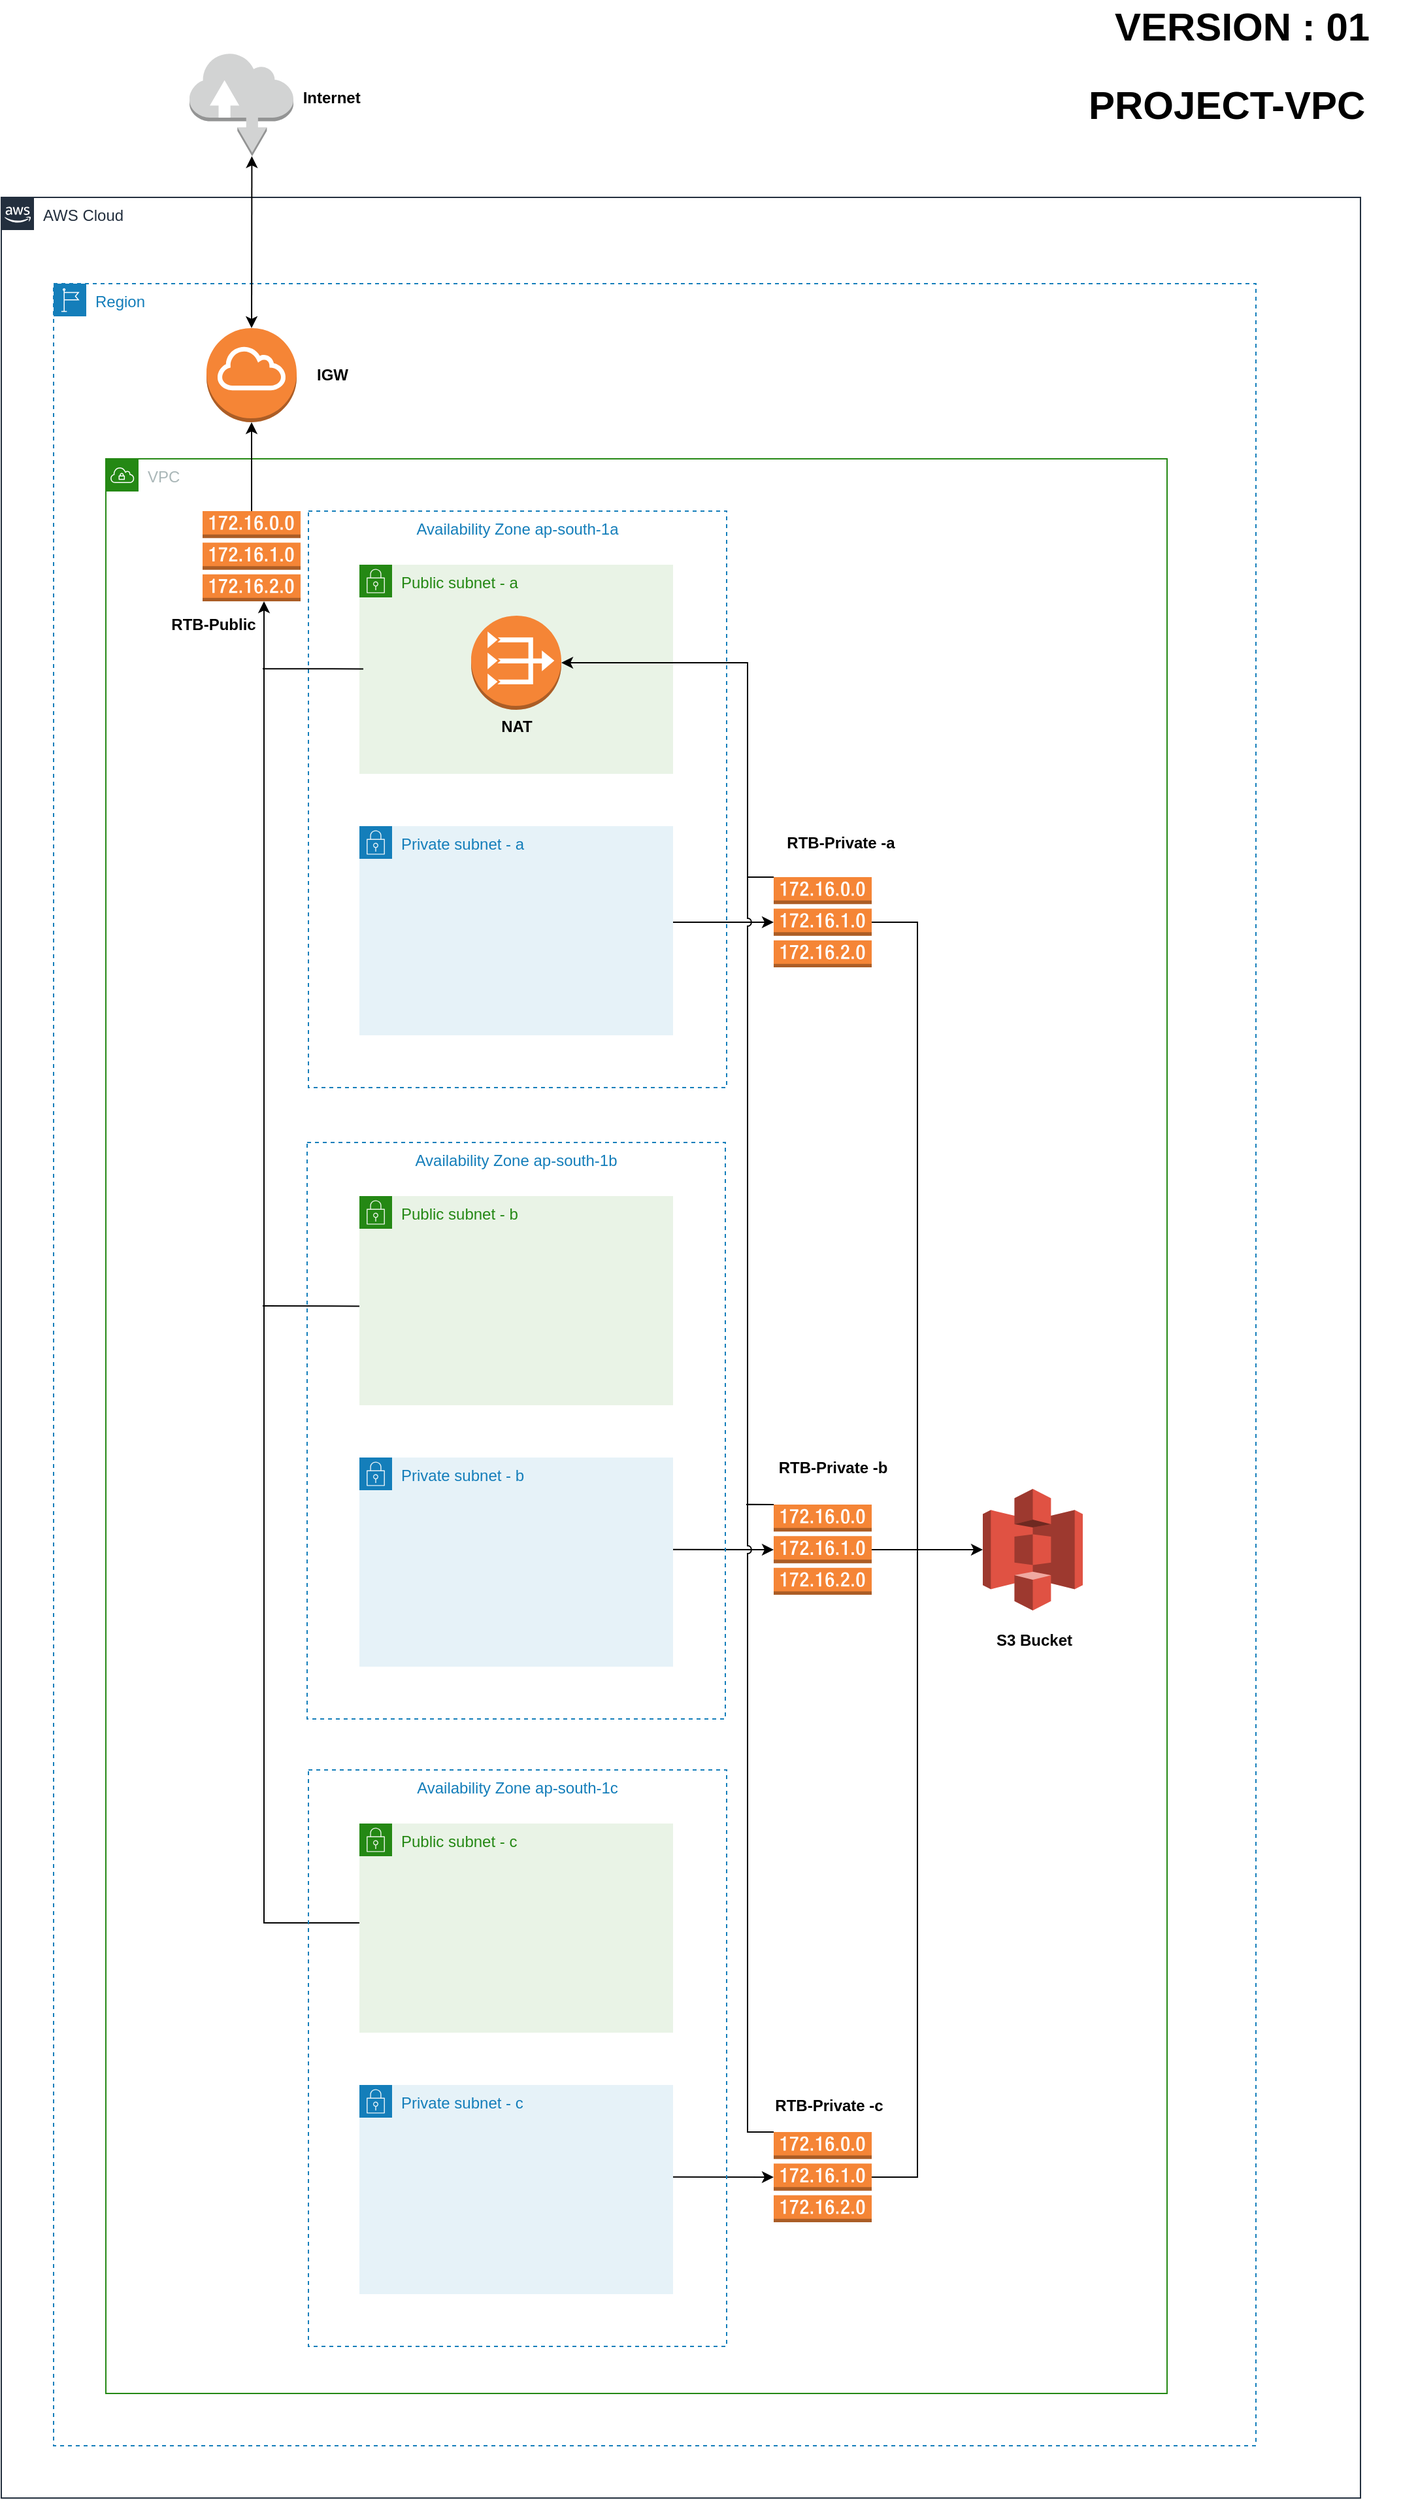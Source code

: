 <mxfile version="20.3.7" type="github">
  <diagram id="Ht1M8jgEwFfnCIfOTk4-" name="Page-1">
    <mxGraphModel dx="1038" dy="591" grid="0" gridSize="10" guides="1" tooltips="1" connect="1" arrows="1" fold="1" page="1" pageScale="1" pageWidth="1169" pageHeight="827" math="0" shadow="0">
      <root>
        <mxCell id="0" />
        <mxCell id="1" parent="0" />
        <mxCell id="yh2Z_HXWTSBjQ_RDfmCq-59" style="edgeStyle=orthogonalEdgeStyle;rounded=0;jumpStyle=arc;orthogonalLoop=1;jettySize=auto;html=1;startArrow=classic;startFill=1;endArrow=none;endFill=0;" parent="1" source="yh2Z_HXWTSBjQ_RDfmCq-69" edge="1">
          <mxGeometry relative="1" as="geometry">
            <mxPoint x="284.5" y="372" as="sourcePoint" />
            <mxPoint x="354" y="1520" as="targetPoint" />
            <Array as="points">
              <mxPoint x="281" y="1520" />
            </Array>
          </mxGeometry>
        </mxCell>
        <mxCell id="yh2Z_HXWTSBjQ_RDfmCq-1" value="PROJECT-VPC" style="text;html=1;resizable=0;points=[];autosize=1;align=left;verticalAlign=top;spacingTop=-4;fontSize=30;fontStyle=1" parent="1" vertex="1">
          <mxGeometry x="910" y="108.75" width="240" height="40" as="geometry" />
        </mxCell>
        <mxCell id="yh2Z_HXWTSBjQ_RDfmCq-2" value="VERSION : 01" style="text;html=1;resizable=0;points=[];autosize=1;align=left;verticalAlign=top;spacingTop=-4;fontSize=30;fontStyle=1" parent="1" vertex="1">
          <mxGeometry x="930" y="49" width="220" height="40" as="geometry" />
        </mxCell>
        <mxCell id="yh2Z_HXWTSBjQ_RDfmCq-16" value="AWS Cloud" style="points=[[0,0],[0.25,0],[0.5,0],[0.75,0],[1,0],[1,0.25],[1,0.5],[1,0.75],[1,1],[0.75,1],[0.5,1],[0.25,1],[0,1],[0,0.75],[0,0.5],[0,0.25]];outlineConnect=0;gradientColor=none;html=1;whiteSpace=wrap;fontSize=12;fontStyle=0;container=1;pointerEvents=0;collapsible=0;recursiveResize=0;shape=mxgraph.aws4.group;grIcon=mxgraph.aws4.group_aws_cloud_alt;strokeColor=#232F3E;fillColor=none;verticalAlign=top;align=left;spacingLeft=30;fontColor=#232F3E;dashed=0;" parent="1" vertex="1">
          <mxGeometry x="80" y="200" width="1040" height="1760" as="geometry" />
        </mxCell>
        <mxCell id="yh2Z_HXWTSBjQ_RDfmCq-18" value="Region" style="points=[[0,0],[0.25,0],[0.5,0],[0.75,0],[1,0],[1,0.25],[1,0.5],[1,0.75],[1,1],[0.75,1],[0.5,1],[0.25,1],[0,1],[0,0.75],[0,0.5],[0,0.25]];outlineConnect=0;gradientColor=none;html=1;whiteSpace=wrap;fontSize=12;fontStyle=0;container=1;pointerEvents=0;collapsible=0;recursiveResize=0;shape=mxgraph.aws4.group;grIcon=mxgraph.aws4.group_region;strokeColor=#147EBA;fillColor=none;verticalAlign=top;align=left;spacingLeft=30;fontColor=#147EBA;dashed=1;" parent="yh2Z_HXWTSBjQ_RDfmCq-16" vertex="1">
          <mxGeometry x="40" y="66" width="920" height="1654" as="geometry" />
        </mxCell>
        <mxCell id="yh2Z_HXWTSBjQ_RDfmCq-36" value="" style="outlineConnect=0;dashed=0;verticalLabelPosition=bottom;verticalAlign=top;align=center;html=1;shape=mxgraph.aws3.internet_gateway;fillColor=#F58536;gradientColor=none;" parent="yh2Z_HXWTSBjQ_RDfmCq-18" vertex="1">
          <mxGeometry x="117" y="34" width="69" height="72" as="geometry" />
        </mxCell>
        <mxCell id="yh2Z_HXWTSBjQ_RDfmCq-100" value="&lt;b&gt;IGW&lt;/b&gt;" style="text;html=1;resizable=0;autosize=1;align=center;verticalAlign=middle;points=[];fillColor=none;strokeColor=none;rounded=0;" parent="yh2Z_HXWTSBjQ_RDfmCq-18" vertex="1">
          <mxGeometry x="192" y="57" width="42" height="26" as="geometry" />
        </mxCell>
        <mxCell id="yh2Z_HXWTSBjQ_RDfmCq-19" value="VPC" style="points=[[0,0],[0.25,0],[0.5,0],[0.75,0],[1,0],[1,0.25],[1,0.5],[1,0.75],[1,1],[0.75,1],[0.5,1],[0.25,1],[0,1],[0,0.75],[0,0.5],[0,0.25]];outlineConnect=0;gradientColor=none;html=1;whiteSpace=wrap;fontSize=12;fontStyle=0;container=1;pointerEvents=0;collapsible=0;recursiveResize=0;shape=mxgraph.aws4.group;grIcon=mxgraph.aws4.group_vpc;strokeColor=#248814;fillColor=none;verticalAlign=top;align=left;spacingLeft=30;fontColor=#AAB7B8;dashed=0;" parent="1" vertex="1">
          <mxGeometry x="160" y="400" width="812" height="1480" as="geometry" />
        </mxCell>
        <mxCell id="yh2Z_HXWTSBjQ_RDfmCq-58" style="edgeStyle=orthogonalEdgeStyle;rounded=0;jumpStyle=arc;orthogonalLoop=1;jettySize=auto;html=1;exitX=0;exitY=0.5;exitDx=0;exitDy=0;exitPerimeter=0;entryX=0.706;entryY=0.706;entryDx=0;entryDy=0;entryPerimeter=0;startArrow=classic;startFill=1;endArrow=none;endFill=0;" parent="yh2Z_HXWTSBjQ_RDfmCq-19" source="yh2Z_HXWTSBjQ_RDfmCq-38" target="yh2Z_HXWTSBjQ_RDfmCq-26" edge="1">
          <mxGeometry relative="1" as="geometry" />
        </mxCell>
        <mxCell id="yh2Z_HXWTSBjQ_RDfmCq-55" style="edgeStyle=orthogonalEdgeStyle;rounded=0;jumpStyle=arc;orthogonalLoop=1;jettySize=auto;html=1;exitX=0;exitY=0.5;exitDx=0;exitDy=0;exitPerimeter=0;entryX=0.866;entryY=0.706;entryDx=0;entryDy=0;entryPerimeter=0;startArrow=classic;startFill=1;endArrow=none;endFill=0;" parent="yh2Z_HXWTSBjQ_RDfmCq-19" source="yh2Z_HXWTSBjQ_RDfmCq-40" edge="1">
          <mxGeometry relative="1" as="geometry">
            <mxPoint x="431.12" y="1314.346" as="targetPoint" />
          </mxGeometry>
        </mxCell>
        <mxCell id="yh2Z_HXWTSBjQ_RDfmCq-20" value="Availability Zone ap-south-1a" style="fillColor=none;strokeColor=#147EBA;dashed=1;verticalAlign=top;fontStyle=0;fontColor=#147EBA;" parent="yh2Z_HXWTSBjQ_RDfmCq-19" vertex="1">
          <mxGeometry x="155" y="40" width="320" height="441" as="geometry" />
        </mxCell>
        <mxCell id="yh2Z_HXWTSBjQ_RDfmCq-24" value="Private subnet - a" style="points=[[0,0],[0.25,0],[0.5,0],[0.75,0],[1,0],[1,0.25],[1,0.5],[1,0.75],[1,1],[0.75,1],[0.5,1],[0.25,1],[0,1],[0,0.75],[0,0.5],[0,0.25]];outlineConnect=0;gradientColor=none;html=1;whiteSpace=wrap;fontSize=12;fontStyle=0;container=1;pointerEvents=0;collapsible=0;recursiveResize=0;shape=mxgraph.aws4.group;grIcon=mxgraph.aws4.group_security_group;grStroke=0;strokeColor=#147EBA;fillColor=#E6F2F8;verticalAlign=top;align=left;spacingLeft=30;fontColor=#147EBA;dashed=0;" parent="yh2Z_HXWTSBjQ_RDfmCq-19" vertex="1">
          <mxGeometry x="194" y="281" width="240" height="160" as="geometry" />
        </mxCell>
        <mxCell id="yh2Z_HXWTSBjQ_RDfmCq-25" value="Public subnet - a" style="points=[[0,0],[0.25,0],[0.5,0],[0.75,0],[1,0],[1,0.25],[1,0.5],[1,0.75],[1,1],[0.75,1],[0.5,1],[0.25,1],[0,1],[0,0.75],[0,0.5],[0,0.25]];outlineConnect=0;gradientColor=none;html=1;whiteSpace=wrap;fontSize=12;fontStyle=0;container=1;pointerEvents=0;collapsible=0;recursiveResize=0;shape=mxgraph.aws4.group;grIcon=mxgraph.aws4.group_security_group;grStroke=0;strokeColor=#248814;fillColor=#E9F3E6;verticalAlign=top;align=left;spacingLeft=30;fontColor=#248814;dashed=0;" parent="yh2Z_HXWTSBjQ_RDfmCq-19" vertex="1">
          <mxGeometry x="194" y="81" width="240" height="160" as="geometry" />
        </mxCell>
        <mxCell id="yh2Z_HXWTSBjQ_RDfmCq-39" value="" style="outlineConnect=0;dashed=0;verticalLabelPosition=bottom;verticalAlign=top;align=center;html=1;shape=mxgraph.aws3.vpc_nat_gateway;fillColor=#F58536;gradientColor=none;" parent="yh2Z_HXWTSBjQ_RDfmCq-25" vertex="1">
          <mxGeometry x="85.5" y="39" width="69" height="72" as="geometry" />
        </mxCell>
        <mxCell id="yh2Z_HXWTSBjQ_RDfmCq-26" value="Availability Zone ap-south-1b" style="fillColor=none;strokeColor=#147EBA;dashed=1;verticalAlign=top;fontStyle=0;fontColor=#147EBA;" parent="yh2Z_HXWTSBjQ_RDfmCq-19" vertex="1">
          <mxGeometry x="154" y="523" width="320" height="441" as="geometry" />
        </mxCell>
        <mxCell id="yh2Z_HXWTSBjQ_RDfmCq-27" value="Private subnet - b" style="points=[[0,0],[0.25,0],[0.5,0],[0.75,0],[1,0],[1,0.25],[1,0.5],[1,0.75],[1,1],[0.75,1],[0.5,1],[0.25,1],[0,1],[0,0.75],[0,0.5],[0,0.25]];outlineConnect=0;gradientColor=none;html=1;whiteSpace=wrap;fontSize=12;fontStyle=0;container=1;pointerEvents=0;collapsible=0;recursiveResize=0;shape=mxgraph.aws4.group;grIcon=mxgraph.aws4.group_security_group;grStroke=0;strokeColor=#147EBA;fillColor=#E6F2F8;verticalAlign=top;align=left;spacingLeft=30;fontColor=#147EBA;dashed=0;" parent="yh2Z_HXWTSBjQ_RDfmCq-19" vertex="1">
          <mxGeometry x="194" y="764" width="240" height="160" as="geometry" />
        </mxCell>
        <mxCell id="yh2Z_HXWTSBjQ_RDfmCq-28" value="Public subnet - b" style="points=[[0,0],[0.25,0],[0.5,0],[0.75,0],[1,0],[1,0.25],[1,0.5],[1,0.75],[1,1],[0.75,1],[0.5,1],[0.25,1],[0,1],[0,0.75],[0,0.5],[0,0.25]];outlineConnect=0;gradientColor=none;html=1;whiteSpace=wrap;fontSize=12;fontStyle=0;container=1;pointerEvents=0;collapsible=0;recursiveResize=0;shape=mxgraph.aws4.group;grIcon=mxgraph.aws4.group_security_group;grStroke=0;strokeColor=#248814;fillColor=#E9F3E6;verticalAlign=top;align=left;spacingLeft=30;fontColor=#248814;dashed=0;" parent="yh2Z_HXWTSBjQ_RDfmCq-19" vertex="1">
          <mxGeometry x="194" y="564" width="240" height="160" as="geometry" />
        </mxCell>
        <mxCell id="yh2Z_HXWTSBjQ_RDfmCq-29" value="Availability Zone ap-south-1c" style="fillColor=none;strokeColor=#147EBA;dashed=1;verticalAlign=top;fontStyle=0;fontColor=#147EBA;" parent="yh2Z_HXWTSBjQ_RDfmCq-19" vertex="1">
          <mxGeometry x="155" y="1003" width="320" height="441" as="geometry" />
        </mxCell>
        <mxCell id="yh2Z_HXWTSBjQ_RDfmCq-30" value="Private subnet - c" style="points=[[0,0],[0.25,0],[0.5,0],[0.75,0],[1,0],[1,0.25],[1,0.5],[1,0.75],[1,1],[0.75,1],[0.5,1],[0.25,1],[0,1],[0,0.75],[0,0.5],[0,0.25]];outlineConnect=0;gradientColor=none;html=1;whiteSpace=wrap;fontSize=12;fontStyle=0;container=1;pointerEvents=0;collapsible=0;recursiveResize=0;shape=mxgraph.aws4.group;grIcon=mxgraph.aws4.group_security_group;grStroke=0;strokeColor=#147EBA;fillColor=#E6F2F8;verticalAlign=top;align=left;spacingLeft=30;fontColor=#147EBA;dashed=0;" parent="yh2Z_HXWTSBjQ_RDfmCq-19" vertex="1">
          <mxGeometry x="194" y="1244" width="240" height="160" as="geometry" />
        </mxCell>
        <mxCell id="yh2Z_HXWTSBjQ_RDfmCq-31" value="Public subnet - c" style="points=[[0,0],[0.25,0],[0.5,0],[0.75,0],[1,0],[1,0.25],[1,0.5],[1,0.75],[1,1],[0.75,1],[0.5,1],[0.25,1],[0,1],[0,0.75],[0,0.5],[0,0.25]];outlineConnect=0;gradientColor=none;html=1;whiteSpace=wrap;fontSize=12;fontStyle=0;container=1;pointerEvents=0;collapsible=0;recursiveResize=0;shape=mxgraph.aws4.group;grIcon=mxgraph.aws4.group_security_group;grStroke=0;strokeColor=#248814;fillColor=#E9F3E6;verticalAlign=top;align=left;spacingLeft=30;fontColor=#248814;dashed=0;" parent="yh2Z_HXWTSBjQ_RDfmCq-19" vertex="1">
          <mxGeometry x="194" y="1044" width="240" height="160" as="geometry" />
        </mxCell>
        <mxCell id="yh2Z_HXWTSBjQ_RDfmCq-53" style="edgeStyle=orthogonalEdgeStyle;rounded=0;jumpStyle=arc;orthogonalLoop=1;jettySize=auto;html=1;exitX=0;exitY=0.5;exitDx=0;exitDy=0;exitPerimeter=0;startArrow=classic;startFill=1;endArrow=none;endFill=0;" parent="yh2Z_HXWTSBjQ_RDfmCq-19" source="yh2Z_HXWTSBjQ_RDfmCq-32" target="yh2Z_HXWTSBjQ_RDfmCq-24" edge="1">
          <mxGeometry relative="1" as="geometry">
            <Array as="points">
              <mxPoint x="451" y="354" />
              <mxPoint x="451" y="354" />
            </Array>
          </mxGeometry>
        </mxCell>
        <mxCell id="yh2Z_HXWTSBjQ_RDfmCq-32" value="" style="outlineConnect=0;dashed=0;verticalLabelPosition=bottom;verticalAlign=top;align=center;html=1;shape=mxgraph.aws3.route_table;fillColor=#F58536;gradientColor=none;" parent="yh2Z_HXWTSBjQ_RDfmCq-19" vertex="1">
          <mxGeometry x="511" y="320" width="75" height="69" as="geometry" />
        </mxCell>
        <mxCell id="yh2Z_HXWTSBjQ_RDfmCq-38" value="" style="outlineConnect=0;dashed=0;verticalLabelPosition=bottom;verticalAlign=top;align=center;html=1;shape=mxgraph.aws3.route_table;fillColor=#F58536;gradientColor=none;" parent="yh2Z_HXWTSBjQ_RDfmCq-19" vertex="1">
          <mxGeometry x="511" y="800" width="75" height="69" as="geometry" />
        </mxCell>
        <mxCell id="yh2Z_HXWTSBjQ_RDfmCq-42" style="edgeStyle=orthogonalEdgeStyle;rounded=0;orthogonalLoop=1;jettySize=auto;html=1;exitX=0;exitY=0;exitDx=0;exitDy=0;exitPerimeter=0;entryX=1;entryY=0.5;entryDx=0;entryDy=0;entryPerimeter=0;startArrow=none;startFill=0;endArrow=classic;endFill=1;jumpStyle=arc;" parent="yh2Z_HXWTSBjQ_RDfmCq-19" source="yh2Z_HXWTSBjQ_RDfmCq-40" target="yh2Z_HXWTSBjQ_RDfmCq-39" edge="1">
          <mxGeometry relative="1" as="geometry">
            <Array as="points">
              <mxPoint x="491" y="1280" />
              <mxPoint x="491" y="156" />
            </Array>
          </mxGeometry>
        </mxCell>
        <mxCell id="yh2Z_HXWTSBjQ_RDfmCq-46" style="edgeStyle=orthogonalEdgeStyle;rounded=0;orthogonalLoop=1;jettySize=auto;html=1;exitX=1;exitY=0.5;exitDx=0;exitDy=0;exitPerimeter=0;entryX=1;entryY=0.5;entryDx=0;entryDy=0;entryPerimeter=0;startArrow=none;startFill=0;endArrow=none;endFill=0;" parent="yh2Z_HXWTSBjQ_RDfmCq-19" source="yh2Z_HXWTSBjQ_RDfmCq-40" target="yh2Z_HXWTSBjQ_RDfmCq-32" edge="1">
          <mxGeometry relative="1" as="geometry">
            <Array as="points">
              <mxPoint x="621" y="1314" />
              <mxPoint x="621" y="354" />
            </Array>
          </mxGeometry>
        </mxCell>
        <mxCell id="yh2Z_HXWTSBjQ_RDfmCq-40" value="" style="outlineConnect=0;dashed=0;verticalLabelPosition=bottom;verticalAlign=top;align=center;html=1;shape=mxgraph.aws3.route_table;fillColor=#F58536;gradientColor=none;" parent="yh2Z_HXWTSBjQ_RDfmCq-19" vertex="1">
          <mxGeometry x="511" y="1280" width="75" height="69" as="geometry" />
        </mxCell>
        <mxCell id="yh2Z_HXWTSBjQ_RDfmCq-45" value="" style="outlineConnect=0;dashed=0;verticalLabelPosition=bottom;verticalAlign=top;align=center;html=1;shape=mxgraph.aws3.s3;fillColor=#E05243;gradientColor=none;" parent="yh2Z_HXWTSBjQ_RDfmCq-19" vertex="1">
          <mxGeometry x="671" y="788" width="76.5" height="93" as="geometry" />
        </mxCell>
        <mxCell id="yh2Z_HXWTSBjQ_RDfmCq-61" style="edgeStyle=orthogonalEdgeStyle;rounded=0;jumpStyle=arc;orthogonalLoop=1;jettySize=auto;html=1;exitX=0;exitY=0.5;exitDx=0;exitDy=0;exitPerimeter=0;startArrow=none;startFill=0;endArrow=none;endFill=0;" parent="yh2Z_HXWTSBjQ_RDfmCq-19" edge="1">
          <mxGeometry relative="1" as="geometry">
            <mxPoint x="197" y="160.7" as="sourcePoint" />
            <mxPoint x="120" y="160.655" as="targetPoint" />
            <Array as="points">
              <mxPoint x="137" y="160.2" />
              <mxPoint x="137" y="160.2" />
            </Array>
          </mxGeometry>
        </mxCell>
        <mxCell id="yh2Z_HXWTSBjQ_RDfmCq-62" style="edgeStyle=orthogonalEdgeStyle;rounded=0;jumpStyle=arc;orthogonalLoop=1;jettySize=auto;html=1;exitX=0;exitY=0.5;exitDx=0;exitDy=0;exitPerimeter=0;startArrow=none;startFill=0;endArrow=none;endFill=0;" parent="yh2Z_HXWTSBjQ_RDfmCq-19" edge="1">
          <mxGeometry relative="1" as="geometry">
            <mxPoint x="194" y="648.2" as="sourcePoint" />
            <mxPoint x="120" y="648" as="targetPoint" />
            <Array as="points">
              <mxPoint x="134" y="647.7" />
              <mxPoint x="134" y="647.7" />
            </Array>
          </mxGeometry>
        </mxCell>
        <mxCell id="yh2Z_HXWTSBjQ_RDfmCq-67" value="&lt;b&gt;RTB-Public&lt;/b&gt;" style="text;html=1;resizable=0;autosize=1;align=center;verticalAlign=middle;points=[];fillColor=none;strokeColor=none;rounded=0;" parent="yh2Z_HXWTSBjQ_RDfmCq-19" vertex="1">
          <mxGeometry x="40" y="114" width="83" height="26" as="geometry" />
        </mxCell>
        <mxCell id="yh2Z_HXWTSBjQ_RDfmCq-69" value="" style="outlineConnect=0;dashed=0;verticalLabelPosition=bottom;verticalAlign=top;align=center;html=1;shape=mxgraph.aws3.route_table;fillColor=#F58536;gradientColor=none;" parent="yh2Z_HXWTSBjQ_RDfmCq-19" vertex="1">
          <mxGeometry x="74" y="40" width="75" height="69" as="geometry" />
        </mxCell>
        <mxCell id="yh2Z_HXWTSBjQ_RDfmCq-68" value="&lt;b&gt;RTB-Private -a&lt;/b&gt;" style="text;html=1;resizable=0;autosize=1;align=center;verticalAlign=middle;points=[];fillColor=none;strokeColor=none;rounded=0;" parent="yh2Z_HXWTSBjQ_RDfmCq-19" vertex="1">
          <mxGeometry x="511" y="281" width="101" height="26" as="geometry" />
        </mxCell>
        <mxCell id="yh2Z_HXWTSBjQ_RDfmCq-96" value="&lt;b&gt;RTB-Private -b&lt;/b&gt;" style="text;html=1;resizable=0;autosize=1;align=center;verticalAlign=middle;points=[];fillColor=none;strokeColor=none;rounded=0;" parent="yh2Z_HXWTSBjQ_RDfmCq-19" vertex="1">
          <mxGeometry x="505" y="759" width="101" height="26" as="geometry" />
        </mxCell>
        <mxCell id="yh2Z_HXWTSBjQ_RDfmCq-97" value="&lt;b&gt;RTB-Private -c&lt;/b&gt;" style="text;html=1;resizable=0;autosize=1;align=center;verticalAlign=middle;points=[];fillColor=none;strokeColor=none;rounded=0;" parent="yh2Z_HXWTSBjQ_RDfmCq-19" vertex="1">
          <mxGeometry x="502" y="1247" width="101" height="26" as="geometry" />
        </mxCell>
        <mxCell id="yh2Z_HXWTSBjQ_RDfmCq-98" value="&lt;b&gt;S3 Bucket&lt;/b&gt;" style="text;html=1;resizable=0;autosize=1;align=center;verticalAlign=middle;points=[];fillColor=none;strokeColor=none;rounded=0;" parent="yh2Z_HXWTSBjQ_RDfmCq-19" vertex="1">
          <mxGeometry x="671.75" y="891" width="76" height="26" as="geometry" />
        </mxCell>
        <mxCell id="yh2Z_HXWTSBjQ_RDfmCq-99" value="&lt;b&gt;NAT&lt;/b&gt;" style="text;html=1;resizable=0;autosize=1;align=center;verticalAlign=middle;points=[];fillColor=none;strokeColor=none;rounded=0;" parent="yh2Z_HXWTSBjQ_RDfmCq-19" vertex="1">
          <mxGeometry x="293" y="192" width="42" height="26" as="geometry" />
        </mxCell>
        <mxCell id="yh2Z_HXWTSBjQ_RDfmCq-44" style="edgeStyle=orthogonalEdgeStyle;rounded=0;orthogonalLoop=1;jettySize=auto;html=1;exitX=0;exitY=0;exitDx=0;exitDy=0;exitPerimeter=0;startArrow=none;startFill=0;endArrow=none;endFill=0;" parent="1" source="yh2Z_HXWTSBjQ_RDfmCq-32" edge="1">
          <mxGeometry relative="1" as="geometry">
            <mxPoint x="651" y="720.222" as="targetPoint" />
          </mxGeometry>
        </mxCell>
        <mxCell id="yh2Z_HXWTSBjQ_RDfmCq-47" style="edgeStyle=orthogonalEdgeStyle;rounded=0;orthogonalLoop=1;jettySize=auto;html=1;exitX=1;exitY=0.5;exitDx=0;exitDy=0;exitPerimeter=0;startArrow=none;startFill=0;endArrow=none;endFill=0;" parent="1" source="yh2Z_HXWTSBjQ_RDfmCq-38" edge="1">
          <mxGeometry relative="1" as="geometry">
            <mxPoint x="781" y="1234.303" as="targetPoint" />
          </mxGeometry>
        </mxCell>
        <mxCell id="yh2Z_HXWTSBjQ_RDfmCq-49" style="edgeStyle=orthogonalEdgeStyle;rounded=0;orthogonalLoop=1;jettySize=auto;html=1;exitX=0;exitY=0.5;exitDx=0;exitDy=0;exitPerimeter=0;startArrow=classic;startFill=1;endArrow=none;endFill=0;" parent="1" source="yh2Z_HXWTSBjQ_RDfmCq-45" edge="1">
          <mxGeometry relative="1" as="geometry">
            <mxPoint x="781" y="1234.478" as="targetPoint" />
          </mxGeometry>
        </mxCell>
        <mxCell id="yh2Z_HXWTSBjQ_RDfmCq-56" style="edgeStyle=orthogonalEdgeStyle;rounded=0;jumpStyle=arc;orthogonalLoop=1;jettySize=auto;html=1;exitX=0;exitY=0;exitDx=0;exitDy=0;exitPerimeter=0;startArrow=none;startFill=0;endArrow=none;endFill=0;" parent="1" source="yh2Z_HXWTSBjQ_RDfmCq-38" edge="1">
          <mxGeometry relative="1" as="geometry">
            <mxPoint x="650" y="1199.818" as="targetPoint" />
          </mxGeometry>
        </mxCell>
        <mxCell id="yh2Z_HXWTSBjQ_RDfmCq-65" style="edgeStyle=orthogonalEdgeStyle;rounded=0;jumpStyle=arc;orthogonalLoop=1;jettySize=auto;html=1;exitX=0.6;exitY=1;exitDx=0;exitDy=0;exitPerimeter=0;entryX=0.5;entryY=0;entryDx=0;entryDy=0;entryPerimeter=0;startArrow=classic;startFill=1;endArrow=classic;endFill=1;" parent="1" source="yh2Z_HXWTSBjQ_RDfmCq-64" target="yh2Z_HXWTSBjQ_RDfmCq-36" edge="1">
          <mxGeometry relative="1" as="geometry" />
        </mxCell>
        <mxCell id="yh2Z_HXWTSBjQ_RDfmCq-64" value="" style="outlineConnect=0;dashed=0;verticalLabelPosition=bottom;verticalAlign=top;align=center;html=1;shape=mxgraph.aws3.internet;fillColor=#D2D3D3;gradientColor=none;fontColor=#FFFFFF;" parent="1" vertex="1">
          <mxGeometry x="224" y="89" width="79.5" height="79.5" as="geometry" />
        </mxCell>
        <mxCell id="yh2Z_HXWTSBjQ_RDfmCq-70" value="" style="edgeStyle=orthogonalEdgeStyle;rounded=0;jumpStyle=arc;orthogonalLoop=1;jettySize=auto;html=1;startArrow=classic;startFill=1;endArrow=none;endFill=1;" parent="1" source="yh2Z_HXWTSBjQ_RDfmCq-36" target="yh2Z_HXWTSBjQ_RDfmCq-69" edge="1">
          <mxGeometry relative="1" as="geometry">
            <mxPoint x="280.5" y="372" as="sourcePoint" />
            <mxPoint x="354" y="1520" as="targetPoint" />
            <Array as="points" />
          </mxGeometry>
        </mxCell>
        <mxCell id="yh2Z_HXWTSBjQ_RDfmCq-101" value="&lt;b&gt;Internet&amp;nbsp;&lt;/b&gt;" style="text;html=1;resizable=0;autosize=1;align=center;verticalAlign=middle;points=[];fillColor=none;strokeColor=none;rounded=0;" parent="1" vertex="1">
          <mxGeometry x="301" y="111" width="65" height="26" as="geometry" />
        </mxCell>
      </root>
    </mxGraphModel>
  </diagram>
</mxfile>
